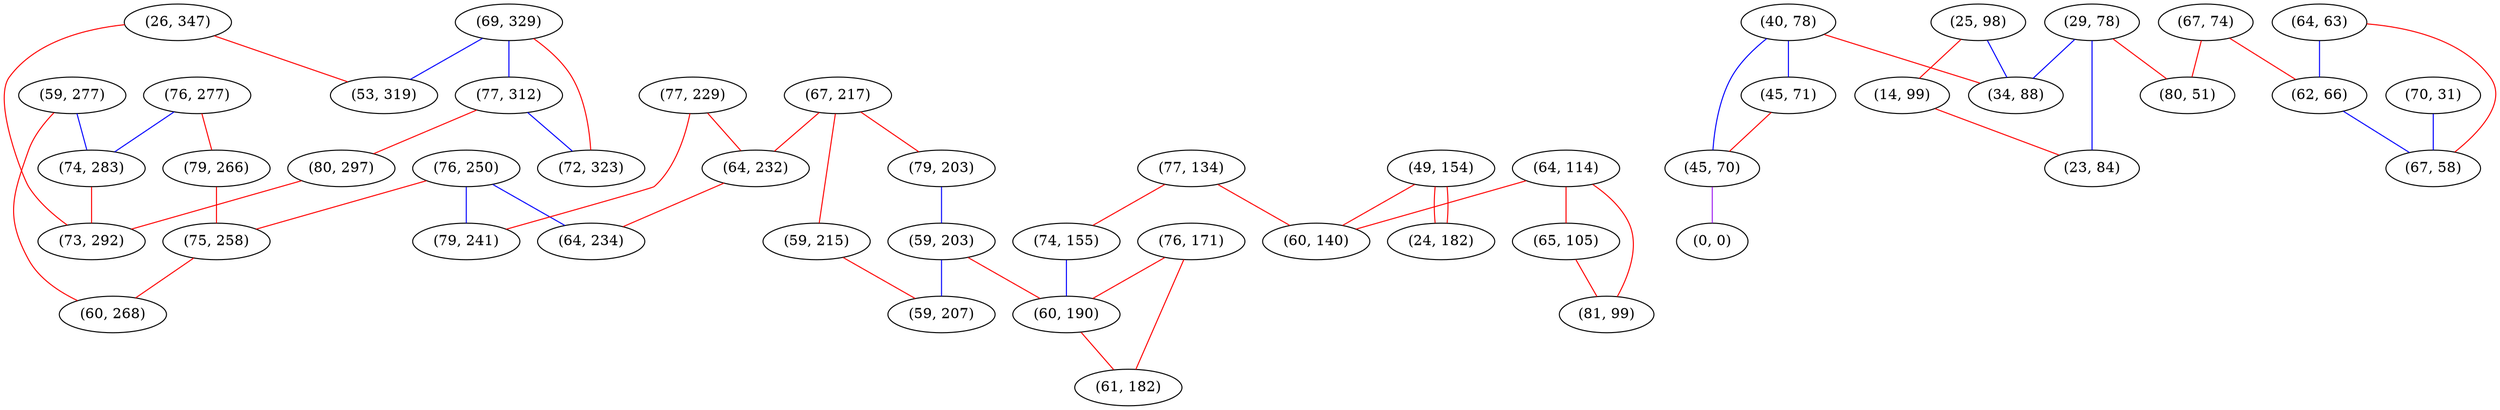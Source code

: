 graph "" {
"(76, 277)";
"(40, 78)";
"(67, 217)";
"(69, 329)";
"(76, 250)";
"(77, 229)";
"(79, 266)";
"(77, 134)";
"(25, 98)";
"(45, 71)";
"(64, 63)";
"(49, 154)";
"(59, 215)";
"(26, 347)";
"(77, 312)";
"(59, 277)";
"(80, 297)";
"(67, 74)";
"(70, 31)";
"(64, 114)";
"(45, 70)";
"(79, 203)";
"(53, 319)";
"(65, 105)";
"(14, 99)";
"(29, 78)";
"(74, 155)";
"(60, 140)";
"(64, 232)";
"(0, 0)";
"(76, 171)";
"(75, 258)";
"(62, 66)";
"(59, 203)";
"(34, 88)";
"(67, 58)";
"(23, 84)";
"(72, 323)";
"(60, 268)";
"(60, 190)";
"(59, 207)";
"(61, 182)";
"(81, 99)";
"(74, 283)";
"(64, 234)";
"(73, 292)";
"(24, 182)";
"(80, 51)";
"(79, 241)";
"(76, 277)" -- "(74, 283)"  [color=blue, key=0, weight=3];
"(76, 277)" -- "(79, 266)"  [color=red, key=0, weight=1];
"(40, 78)" -- "(45, 70)"  [color=blue, key=0, weight=3];
"(40, 78)" -- "(34, 88)"  [color=red, key=0, weight=1];
"(40, 78)" -- "(45, 71)"  [color=blue, key=0, weight=3];
"(67, 217)" -- "(59, 215)"  [color=red, key=0, weight=1];
"(67, 217)" -- "(64, 232)"  [color=red, key=0, weight=1];
"(67, 217)" -- "(79, 203)"  [color=red, key=0, weight=1];
"(69, 329)" -- "(72, 323)"  [color=red, key=0, weight=1];
"(69, 329)" -- "(53, 319)"  [color=blue, key=0, weight=3];
"(69, 329)" -- "(77, 312)"  [color=blue, key=0, weight=3];
"(76, 250)" -- "(75, 258)"  [color=red, key=0, weight=1];
"(76, 250)" -- "(64, 234)"  [color=blue, key=0, weight=3];
"(76, 250)" -- "(79, 241)"  [color=blue, key=0, weight=3];
"(77, 229)" -- "(64, 232)"  [color=red, key=0, weight=1];
"(77, 229)" -- "(79, 241)"  [color=red, key=0, weight=1];
"(79, 266)" -- "(75, 258)"  [color=red, key=0, weight=1];
"(77, 134)" -- "(60, 140)"  [color=red, key=0, weight=1];
"(77, 134)" -- "(74, 155)"  [color=red, key=0, weight=1];
"(25, 98)" -- "(14, 99)"  [color=red, key=0, weight=1];
"(25, 98)" -- "(34, 88)"  [color=blue, key=0, weight=3];
"(45, 71)" -- "(45, 70)"  [color=red, key=0, weight=1];
"(64, 63)" -- "(67, 58)"  [color=red, key=0, weight=1];
"(64, 63)" -- "(62, 66)"  [color=blue, key=0, weight=3];
"(49, 154)" -- "(24, 182)"  [color=red, key=0, weight=1];
"(49, 154)" -- "(24, 182)"  [color=red, key=1, weight=1];
"(49, 154)" -- "(60, 140)"  [color=red, key=0, weight=1];
"(59, 215)" -- "(59, 207)"  [color=red, key=0, weight=1];
"(26, 347)" -- "(53, 319)"  [color=red, key=0, weight=1];
"(26, 347)" -- "(73, 292)"  [color=red, key=0, weight=1];
"(77, 312)" -- "(80, 297)"  [color=red, key=0, weight=1];
"(77, 312)" -- "(72, 323)"  [color=blue, key=0, weight=3];
"(59, 277)" -- "(60, 268)"  [color=red, key=0, weight=1];
"(59, 277)" -- "(74, 283)"  [color=blue, key=0, weight=3];
"(80, 297)" -- "(73, 292)"  [color=red, key=0, weight=1];
"(67, 74)" -- "(80, 51)"  [color=red, key=0, weight=1];
"(67, 74)" -- "(62, 66)"  [color=red, key=0, weight=1];
"(70, 31)" -- "(67, 58)"  [color=blue, key=0, weight=3];
"(64, 114)" -- "(81, 99)"  [color=red, key=0, weight=1];
"(64, 114)" -- "(60, 140)"  [color=red, key=0, weight=1];
"(64, 114)" -- "(65, 105)"  [color=red, key=0, weight=1];
"(45, 70)" -- "(0, 0)"  [color=purple, key=0, weight=4];
"(79, 203)" -- "(59, 203)"  [color=blue, key=0, weight=3];
"(65, 105)" -- "(81, 99)"  [color=red, key=0, weight=1];
"(14, 99)" -- "(23, 84)"  [color=red, key=0, weight=1];
"(29, 78)" -- "(23, 84)"  [color=blue, key=0, weight=3];
"(29, 78)" -- "(34, 88)"  [color=blue, key=0, weight=3];
"(29, 78)" -- "(80, 51)"  [color=red, key=0, weight=1];
"(74, 155)" -- "(60, 190)"  [color=blue, key=0, weight=3];
"(64, 232)" -- "(64, 234)"  [color=red, key=0, weight=1];
"(76, 171)" -- "(61, 182)"  [color=red, key=0, weight=1];
"(76, 171)" -- "(60, 190)"  [color=red, key=0, weight=1];
"(75, 258)" -- "(60, 268)"  [color=red, key=0, weight=1];
"(62, 66)" -- "(67, 58)"  [color=blue, key=0, weight=3];
"(59, 203)" -- "(59, 207)"  [color=blue, key=0, weight=3];
"(59, 203)" -- "(60, 190)"  [color=red, key=0, weight=1];
"(60, 190)" -- "(61, 182)"  [color=red, key=0, weight=1];
"(74, 283)" -- "(73, 292)"  [color=red, key=0, weight=1];
}
